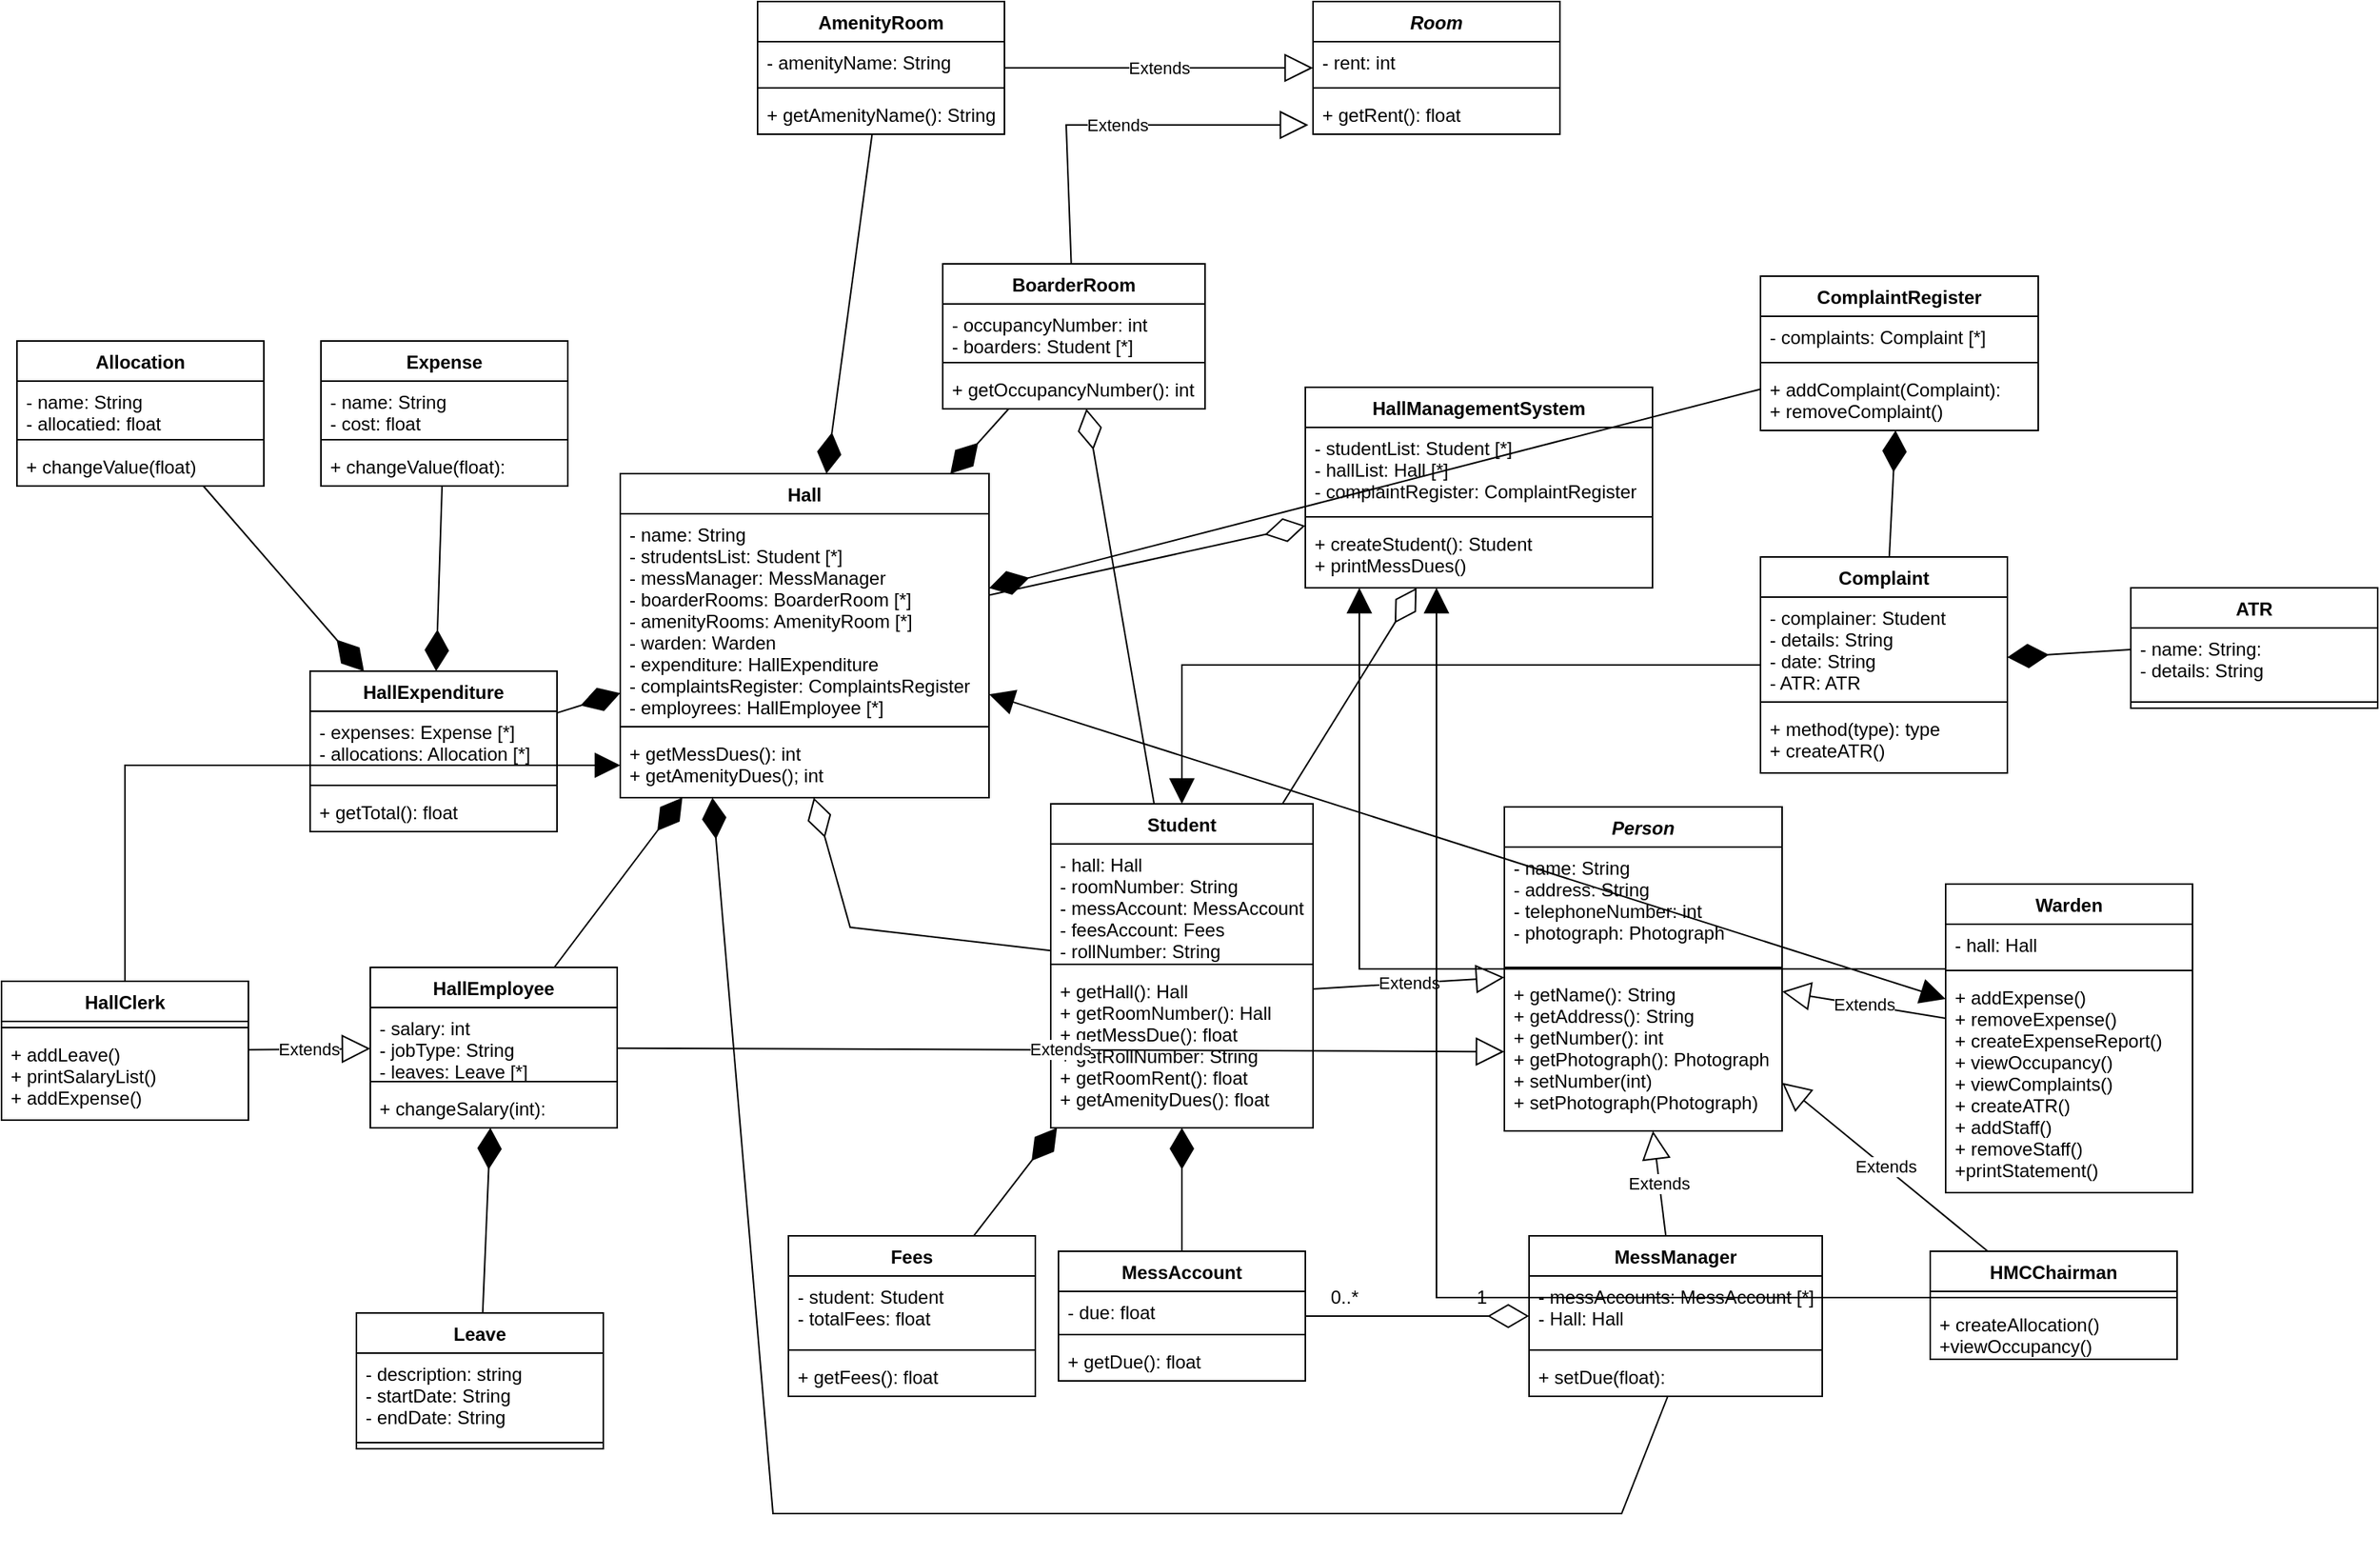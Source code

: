 <mxfile version="20.8.5" type="device"><diagram id="C5RBs43oDa-KdzZeNtuy" name="Page-1"><mxGraphModel dx="2595" dy="2186" grid="1" gridSize="10" guides="1" tooltips="1" connect="1" arrows="1" fold="1" page="1" pageScale="1" pageWidth="827" pageHeight="1169" math="0" shadow="0"><root><mxCell id="WIyWlLk6GJQsqaUBKTNV-0"/><mxCell id="WIyWlLk6GJQsqaUBKTNV-1" parent="WIyWlLk6GJQsqaUBKTNV-0"/><mxCell id="8-GeU_bBelWQcZoW2wFP-0" value="HallManagementSystem" style="swimlane;fontStyle=1;align=center;verticalAlign=top;childLayout=stackLayout;horizontal=1;startSize=26;horizontalStack=0;resizeParent=1;resizeParentMax=0;resizeLast=0;collapsible=1;marginBottom=0;" vertex="1" parent="WIyWlLk6GJQsqaUBKTNV-1"><mxGeometry x="225" y="-310" width="225" height="130" as="geometry"/></mxCell><mxCell id="8-GeU_bBelWQcZoW2wFP-1" value="- studentList: Student [*]&#10;- hallList: Hall [*]&#10;- complaintRegister: ComplaintRegister" style="text;strokeColor=none;fillColor=none;align=left;verticalAlign=top;spacingLeft=4;spacingRight=4;overflow=hidden;rotatable=0;points=[[0,0.5],[1,0.5]];portConstraint=eastwest;" vertex="1" parent="8-GeU_bBelWQcZoW2wFP-0"><mxGeometry y="26" width="225" height="54" as="geometry"/></mxCell><mxCell id="8-GeU_bBelWQcZoW2wFP-2" value="" style="line;strokeWidth=1;fillColor=none;align=left;verticalAlign=middle;spacingTop=-1;spacingLeft=3;spacingRight=3;rotatable=0;labelPosition=right;points=[];portConstraint=eastwest;strokeColor=inherit;" vertex="1" parent="8-GeU_bBelWQcZoW2wFP-0"><mxGeometry y="80" width="225" height="8" as="geometry"/></mxCell><mxCell id="8-GeU_bBelWQcZoW2wFP-3" value="+ createStudent(): Student&#10;+ printMessDues()" style="text;strokeColor=none;fillColor=none;align=left;verticalAlign=top;spacingLeft=4;spacingRight=4;overflow=hidden;rotatable=0;points=[[0,0.5],[1,0.5]];portConstraint=eastwest;" vertex="1" parent="8-GeU_bBelWQcZoW2wFP-0"><mxGeometry y="88" width="225" height="42" as="geometry"/></mxCell><mxCell id="8-GeU_bBelWQcZoW2wFP-4" value="Person" style="swimlane;fontStyle=3;align=center;verticalAlign=top;childLayout=stackLayout;horizontal=1;startSize=26;horizontalStack=0;resizeParent=1;resizeParentMax=0;resizeLast=0;collapsible=1;marginBottom=0;" vertex="1" parent="WIyWlLk6GJQsqaUBKTNV-1"><mxGeometry x="354" y="-38" width="180" height="210" as="geometry"><mxRectangle x="70" y="50" width="80" height="30" as="alternateBounds"/></mxGeometry></mxCell><mxCell id="8-GeU_bBelWQcZoW2wFP-5" value="- name: String&#10;- address: String&#10;- telephoneNumber: int&#10;- photograph: Photograph" style="text;strokeColor=none;fillColor=none;align=left;verticalAlign=top;spacingLeft=4;spacingRight=4;overflow=hidden;rotatable=0;points=[[0,0.5],[1,0.5]];portConstraint=eastwest;" vertex="1" parent="8-GeU_bBelWQcZoW2wFP-4"><mxGeometry y="26" width="180" height="74" as="geometry"/></mxCell><mxCell id="8-GeU_bBelWQcZoW2wFP-6" value="" style="line;strokeWidth=1;fillColor=none;align=left;verticalAlign=middle;spacingTop=-1;spacingLeft=3;spacingRight=3;rotatable=0;labelPosition=right;points=[];portConstraint=eastwest;strokeColor=inherit;" vertex="1" parent="8-GeU_bBelWQcZoW2wFP-4"><mxGeometry y="100" width="180" height="8" as="geometry"/></mxCell><mxCell id="8-GeU_bBelWQcZoW2wFP-7" value="+ getName(): String&#10;+ getAddress(): String&#10;+ getNumber(): int&#10;+ getPhotograph(): Photograph&#10;+ setNumber(int)&#10;+ setPhotograph(Photograph)" style="text;strokeColor=none;fillColor=none;align=left;verticalAlign=top;spacingLeft=4;spacingRight=4;overflow=hidden;rotatable=0;points=[[0,0.5],[1,0.5]];portConstraint=eastwest;" vertex="1" parent="8-GeU_bBelWQcZoW2wFP-4"><mxGeometry y="108" width="180" height="102" as="geometry"/></mxCell><mxCell id="8-GeU_bBelWQcZoW2wFP-12" value="Student" style="swimlane;fontStyle=1;align=center;verticalAlign=top;childLayout=stackLayout;horizontal=1;startSize=26;horizontalStack=0;resizeParent=1;resizeParentMax=0;resizeLast=0;collapsible=1;marginBottom=0;" vertex="1" parent="WIyWlLk6GJQsqaUBKTNV-1"><mxGeometry x="60" y="-40" width="170" height="210" as="geometry"/></mxCell><mxCell id="8-GeU_bBelWQcZoW2wFP-13" value="- hall: Hall&#10;- roomNumber: String&#10;- messAccount: MessAccount&#10;- feesAccount: Fees&#10;- rollNumber: String&#10;- room: BoarderRoom" style="text;strokeColor=none;fillColor=none;align=left;verticalAlign=top;spacingLeft=4;spacingRight=4;overflow=hidden;rotatable=0;points=[[0,0.5],[1,0.5]];portConstraint=eastwest;" vertex="1" parent="8-GeU_bBelWQcZoW2wFP-12"><mxGeometry y="26" width="170" height="74" as="geometry"/></mxCell><mxCell id="8-GeU_bBelWQcZoW2wFP-14" value="" style="line;strokeWidth=1;fillColor=none;align=left;verticalAlign=middle;spacingTop=-1;spacingLeft=3;spacingRight=3;rotatable=0;labelPosition=right;points=[];portConstraint=eastwest;strokeColor=inherit;" vertex="1" parent="8-GeU_bBelWQcZoW2wFP-12"><mxGeometry y="100" width="170" height="8" as="geometry"/></mxCell><mxCell id="8-GeU_bBelWQcZoW2wFP-15" value="+ getHall(): Hall&#10;+ getRoomNumber(): Hall&#10;+ getMessDue(): float&#10;+ getRollNumber: String&#10;+ getRoomRent(): float&#10;+ getAmenityDues(): float" style="text;strokeColor=none;fillColor=none;align=left;verticalAlign=top;spacingLeft=4;spacingRight=4;overflow=hidden;rotatable=0;points=[[0,0.5],[1,0.5]];portConstraint=eastwest;" vertex="1" parent="8-GeU_bBelWQcZoW2wFP-12"><mxGeometry y="108" width="170" height="102" as="geometry"/></mxCell><mxCell id="8-GeU_bBelWQcZoW2wFP-22" value="MessAccount" style="swimlane;fontStyle=1;align=center;verticalAlign=top;childLayout=stackLayout;horizontal=1;startSize=26;horizontalStack=0;resizeParent=1;resizeParentMax=0;resizeLast=0;collapsible=1;marginBottom=0;" vertex="1" parent="WIyWlLk6GJQsqaUBKTNV-1"><mxGeometry x="65" y="250" width="160" height="84" as="geometry"/></mxCell><mxCell id="8-GeU_bBelWQcZoW2wFP-23" value="- due: float" style="text;strokeColor=none;fillColor=none;align=left;verticalAlign=top;spacingLeft=4;spacingRight=4;overflow=hidden;rotatable=0;points=[[0,0.5],[1,0.5]];portConstraint=eastwest;" vertex="1" parent="8-GeU_bBelWQcZoW2wFP-22"><mxGeometry y="26" width="160" height="24" as="geometry"/></mxCell><mxCell id="8-GeU_bBelWQcZoW2wFP-24" value="" style="line;strokeWidth=1;fillColor=none;align=left;verticalAlign=middle;spacingTop=-1;spacingLeft=3;spacingRight=3;rotatable=0;labelPosition=right;points=[];portConstraint=eastwest;strokeColor=inherit;" vertex="1" parent="8-GeU_bBelWQcZoW2wFP-22"><mxGeometry y="50" width="160" height="8" as="geometry"/></mxCell><mxCell id="8-GeU_bBelWQcZoW2wFP-25" value="+ getDue(): float" style="text;strokeColor=none;fillColor=none;align=left;verticalAlign=top;spacingLeft=4;spacingRight=4;overflow=hidden;rotatable=0;points=[[0,0.5],[1,0.5]];portConstraint=eastwest;" vertex="1" parent="8-GeU_bBelWQcZoW2wFP-22"><mxGeometry y="58" width="160" height="26" as="geometry"/></mxCell><mxCell id="8-GeU_bBelWQcZoW2wFP-27" value="MessManager" style="swimlane;fontStyle=1;align=center;verticalAlign=top;childLayout=stackLayout;horizontal=1;startSize=26;horizontalStack=0;resizeParent=1;resizeParentMax=0;resizeLast=0;collapsible=1;marginBottom=0;" vertex="1" parent="WIyWlLk6GJQsqaUBKTNV-1"><mxGeometry x="370" y="240" width="190" height="104" as="geometry"/></mxCell><mxCell id="8-GeU_bBelWQcZoW2wFP-28" value="- messAccounts: MessAccount [*]&#10;- Hall: Hall" style="text;strokeColor=none;fillColor=none;align=left;verticalAlign=top;spacingLeft=4;spacingRight=4;overflow=hidden;rotatable=0;points=[[0,0.5],[1,0.5]];portConstraint=eastwest;" vertex="1" parent="8-GeU_bBelWQcZoW2wFP-27"><mxGeometry y="26" width="190" height="44" as="geometry"/></mxCell><mxCell id="8-GeU_bBelWQcZoW2wFP-29" value="" style="line;strokeWidth=1;fillColor=none;align=left;verticalAlign=middle;spacingTop=-1;spacingLeft=3;spacingRight=3;rotatable=0;labelPosition=right;points=[];portConstraint=eastwest;strokeColor=inherit;" vertex="1" parent="8-GeU_bBelWQcZoW2wFP-27"><mxGeometry y="70" width="190" height="8" as="geometry"/></mxCell><mxCell id="8-GeU_bBelWQcZoW2wFP-30" value="+ setDue(float):" style="text;strokeColor=none;fillColor=none;align=left;verticalAlign=top;spacingLeft=4;spacingRight=4;overflow=hidden;rotatable=0;points=[[0,0.5],[1,0.5]];portConstraint=eastwest;" vertex="1" parent="8-GeU_bBelWQcZoW2wFP-27"><mxGeometry y="78" width="190" height="26" as="geometry"/></mxCell><mxCell id="8-GeU_bBelWQcZoW2wFP-32" value="Extends" style="endArrow=block;endSize=16;endFill=0;html=1;rounded=0;" edge="1" parent="WIyWlLk6GJQsqaUBKTNV-1" target="8-GeU_bBelWQcZoW2wFP-4"><mxGeometry width="160" relative="1" as="geometry"><mxPoint x="230" y="80" as="sourcePoint"/><mxPoint x="350" y="80" as="targetPoint"/></mxGeometry></mxCell><mxCell id="8-GeU_bBelWQcZoW2wFP-34" value="" style="endArrow=diamondThin;endFill=1;endSize=24;html=1;rounded=0;" edge="1" parent="WIyWlLk6GJQsqaUBKTNV-1" source="8-GeU_bBelWQcZoW2wFP-22" target="8-GeU_bBelWQcZoW2wFP-15"><mxGeometry width="160" relative="1" as="geometry"><mxPoint x="137" y="250" as="sourcePoint"/><mxPoint x="140" y="150" as="targetPoint"/></mxGeometry></mxCell><mxCell id="8-GeU_bBelWQcZoW2wFP-37" value="Extends" style="endArrow=block;endSize=16;endFill=0;html=1;rounded=0;" edge="1" parent="WIyWlLk6GJQsqaUBKTNV-1" source="8-GeU_bBelWQcZoW2wFP-27" target="8-GeU_bBelWQcZoW2wFP-7"><mxGeometry width="160" relative="1" as="geometry"><mxPoint x="240" y="90" as="sourcePoint"/><mxPoint x="360" y="90" as="targetPoint"/></mxGeometry></mxCell><mxCell id="8-GeU_bBelWQcZoW2wFP-39" value="0..*" style="text;html=1;align=center;verticalAlign=middle;resizable=0;points=[];autosize=1;strokeColor=none;fillColor=none;" vertex="1" parent="WIyWlLk6GJQsqaUBKTNV-1"><mxGeometry x="230" y="265" width="40" height="30" as="geometry"/></mxCell><mxCell id="8-GeU_bBelWQcZoW2wFP-41" value="1" style="text;html=1;align=center;verticalAlign=middle;resizable=0;points=[];autosize=1;strokeColor=none;fillColor=none;" vertex="1" parent="WIyWlLk6GJQsqaUBKTNV-1"><mxGeometry x="324" y="265" width="30" height="30" as="geometry"/></mxCell><mxCell id="8-GeU_bBelWQcZoW2wFP-42" value="Hall" style="swimlane;fontStyle=1;align=center;verticalAlign=top;childLayout=stackLayout;horizontal=1;startSize=26;horizontalStack=0;resizeParent=1;resizeParentMax=0;resizeLast=0;collapsible=1;marginBottom=0;" vertex="1" parent="WIyWlLk6GJQsqaUBKTNV-1"><mxGeometry x="-219" y="-254" width="239" height="210" as="geometry"/></mxCell><mxCell id="8-GeU_bBelWQcZoW2wFP-43" value="- name: String&#10;- strudentsList: Student [*]&#10;- messManager: MessManager&#10;- boarderRooms: BoarderRoom [*]&#10;- amenityRooms: AmenityRoom [*]&#10;- warden: Warden&#10;- expenditure: HallExpenditure&#10;- complaintsRegister: ComplaintsRegister&#10;- employrees: HallEmployee [*]" style="text;strokeColor=none;fillColor=none;align=left;verticalAlign=top;spacingLeft=4;spacingRight=4;overflow=hidden;rotatable=0;points=[[0,0.5],[1,0.5]];portConstraint=eastwest;" vertex="1" parent="8-GeU_bBelWQcZoW2wFP-42"><mxGeometry y="26" width="239" height="134" as="geometry"/></mxCell><mxCell id="8-GeU_bBelWQcZoW2wFP-44" value="" style="line;strokeWidth=1;fillColor=none;align=left;verticalAlign=middle;spacingTop=-1;spacingLeft=3;spacingRight=3;rotatable=0;labelPosition=right;points=[];portConstraint=eastwest;strokeColor=inherit;" vertex="1" parent="8-GeU_bBelWQcZoW2wFP-42"><mxGeometry y="160" width="239" height="8" as="geometry"/></mxCell><mxCell id="8-GeU_bBelWQcZoW2wFP-45" value="+ getMessDues(): int&#10;+ getAmenityDues(); int" style="text;strokeColor=none;fillColor=none;align=left;verticalAlign=top;spacingLeft=4;spacingRight=4;overflow=hidden;rotatable=0;points=[[0,0.5],[1,0.5]];portConstraint=eastwest;" vertex="1" parent="8-GeU_bBelWQcZoW2wFP-42"><mxGeometry y="168" width="239" height="42" as="geometry"/></mxCell><mxCell id="8-GeU_bBelWQcZoW2wFP-48" value="" style="endArrow=diamondThin;endFill=0;endSize=24;html=1;rounded=0;" edge="1" parent="WIyWlLk6GJQsqaUBKTNV-1" source="8-GeU_bBelWQcZoW2wFP-12" target="8-GeU_bBelWQcZoW2wFP-45"><mxGeometry width="160" relative="1" as="geometry"><mxPoint x="-70" y="130" as="sourcePoint"/><mxPoint x="-60" y="-90" as="targetPoint"/><Array as="points"><mxPoint x="-70" y="40"/></Array></mxGeometry></mxCell><mxCell id="8-GeU_bBelWQcZoW2wFP-49" value="" style="endArrow=diamondThin;endFill=1;endSize=24;html=1;rounded=0;entryX=0.25;entryY=1;entryDx=0;entryDy=0;entryPerimeter=0;" edge="1" parent="WIyWlLk6GJQsqaUBKTNV-1" source="8-GeU_bBelWQcZoW2wFP-30" target="8-GeU_bBelWQcZoW2wFP-45"><mxGeometry width="160" relative="1" as="geometry"><mxPoint x="440" y="410" as="sourcePoint"/><mxPoint x="-150" y="-60" as="targetPoint"/><Array as="points"><mxPoint x="430" y="420"/><mxPoint x="-120" y="420"/></Array></mxGeometry></mxCell><mxCell id="8-GeU_bBelWQcZoW2wFP-50" value="Room" style="swimlane;fontStyle=3;align=center;verticalAlign=top;childLayout=stackLayout;horizontal=1;startSize=26;horizontalStack=0;resizeParent=1;resizeParentMax=0;resizeLast=0;collapsible=1;marginBottom=0;" vertex="1" parent="WIyWlLk6GJQsqaUBKTNV-1"><mxGeometry x="230" y="-560" width="160" height="86" as="geometry"/></mxCell><mxCell id="8-GeU_bBelWQcZoW2wFP-51" value="- rent: int" style="text;strokeColor=none;fillColor=none;align=left;verticalAlign=top;spacingLeft=4;spacingRight=4;overflow=hidden;rotatable=0;points=[[0,0.5],[1,0.5]];portConstraint=eastwest;" vertex="1" parent="8-GeU_bBelWQcZoW2wFP-50"><mxGeometry y="26" width="160" height="26" as="geometry"/></mxCell><mxCell id="8-GeU_bBelWQcZoW2wFP-52" value="" style="line;strokeWidth=1;fillColor=none;align=left;verticalAlign=middle;spacingTop=-1;spacingLeft=3;spacingRight=3;rotatable=0;labelPosition=right;points=[];portConstraint=eastwest;strokeColor=inherit;" vertex="1" parent="8-GeU_bBelWQcZoW2wFP-50"><mxGeometry y="52" width="160" height="8" as="geometry"/></mxCell><mxCell id="8-GeU_bBelWQcZoW2wFP-53" value="+ getRent(): float" style="text;strokeColor=none;fillColor=none;align=left;verticalAlign=top;spacingLeft=4;spacingRight=4;overflow=hidden;rotatable=0;points=[[0,0.5],[1,0.5]];portConstraint=eastwest;" vertex="1" parent="8-GeU_bBelWQcZoW2wFP-50"><mxGeometry y="60" width="160" height="26" as="geometry"/></mxCell><mxCell id="8-GeU_bBelWQcZoW2wFP-54" value="BoarderRoom" style="swimlane;fontStyle=1;align=center;verticalAlign=top;childLayout=stackLayout;horizontal=1;startSize=26;horizontalStack=0;resizeParent=1;resizeParentMax=0;resizeLast=0;collapsible=1;marginBottom=0;" vertex="1" parent="WIyWlLk6GJQsqaUBKTNV-1"><mxGeometry x="-10" y="-390" width="170" height="94" as="geometry"/></mxCell><mxCell id="8-GeU_bBelWQcZoW2wFP-55" value="- occupancyNumber: int&#10;- boarders: Student [*]" style="text;strokeColor=none;fillColor=none;align=left;verticalAlign=top;spacingLeft=4;spacingRight=4;overflow=hidden;rotatable=0;points=[[0,0.5],[1,0.5]];portConstraint=eastwest;" vertex="1" parent="8-GeU_bBelWQcZoW2wFP-54"><mxGeometry y="26" width="170" height="34" as="geometry"/></mxCell><mxCell id="8-GeU_bBelWQcZoW2wFP-56" value="" style="line;strokeWidth=1;fillColor=none;align=left;verticalAlign=middle;spacingTop=-1;spacingLeft=3;spacingRight=3;rotatable=0;labelPosition=right;points=[];portConstraint=eastwest;strokeColor=inherit;" vertex="1" parent="8-GeU_bBelWQcZoW2wFP-54"><mxGeometry y="60" width="170" height="8" as="geometry"/></mxCell><mxCell id="8-GeU_bBelWQcZoW2wFP-57" value="+ getOccupancyNumber(): int" style="text;strokeColor=none;fillColor=none;align=left;verticalAlign=top;spacingLeft=4;spacingRight=4;overflow=hidden;rotatable=0;points=[[0,0.5],[1,0.5]];portConstraint=eastwest;" vertex="1" parent="8-GeU_bBelWQcZoW2wFP-54"><mxGeometry y="68" width="170" height="26" as="geometry"/></mxCell><mxCell id="8-GeU_bBelWQcZoW2wFP-58" value="Extends" style="endArrow=block;endSize=16;endFill=0;html=1;rounded=0;entryX=-0.019;entryY=0.769;entryDx=0;entryDy=0;entryPerimeter=0;" edge="1" parent="WIyWlLk6GJQsqaUBKTNV-1" source="8-GeU_bBelWQcZoW2wFP-54" target="8-GeU_bBelWQcZoW2wFP-53"><mxGeometry width="160" relative="1" as="geometry"><mxPoint x="20" y="-517" as="sourcePoint"/><mxPoint x="230" y="-517.5" as="targetPoint"/><Array as="points"><mxPoint x="70" y="-480"/><mxPoint x="150" y="-480"/></Array></mxGeometry></mxCell><mxCell id="8-GeU_bBelWQcZoW2wFP-59" value="" style="endArrow=diamondThin;endFill=1;endSize=24;html=1;rounded=0;" edge="1" parent="WIyWlLk6GJQsqaUBKTNV-1" source="8-GeU_bBelWQcZoW2wFP-54" target="8-GeU_bBelWQcZoW2wFP-42"><mxGeometry width="160" relative="1" as="geometry"><mxPoint x="40" y="-160" as="sourcePoint"/><mxPoint x="200" y="-160" as="targetPoint"/></mxGeometry></mxCell><mxCell id="8-GeU_bBelWQcZoW2wFP-60" value="AmenityRoom" style="swimlane;fontStyle=1;align=center;verticalAlign=top;childLayout=stackLayout;horizontal=1;startSize=26;horizontalStack=0;resizeParent=1;resizeParentMax=0;resizeLast=0;collapsible=1;marginBottom=0;" vertex="1" parent="WIyWlLk6GJQsqaUBKTNV-1"><mxGeometry x="-130" y="-560" width="160" height="86" as="geometry"/></mxCell><mxCell id="8-GeU_bBelWQcZoW2wFP-61" value="- amenityName: String" style="text;strokeColor=none;fillColor=none;align=left;verticalAlign=top;spacingLeft=4;spacingRight=4;overflow=hidden;rotatable=0;points=[[0,0.5],[1,0.5]];portConstraint=eastwest;" vertex="1" parent="8-GeU_bBelWQcZoW2wFP-60"><mxGeometry y="26" width="160" height="26" as="geometry"/></mxCell><mxCell id="8-GeU_bBelWQcZoW2wFP-62" value="" style="line;strokeWidth=1;fillColor=none;align=left;verticalAlign=middle;spacingTop=-1;spacingLeft=3;spacingRight=3;rotatable=0;labelPosition=right;points=[];portConstraint=eastwest;strokeColor=inherit;" vertex="1" parent="8-GeU_bBelWQcZoW2wFP-60"><mxGeometry y="52" width="160" height="8" as="geometry"/></mxCell><mxCell id="8-GeU_bBelWQcZoW2wFP-63" value="+ getAmenityName(): String" style="text;strokeColor=none;fillColor=none;align=left;verticalAlign=top;spacingLeft=4;spacingRight=4;overflow=hidden;rotatable=0;points=[[0,0.5],[1,0.5]];portConstraint=eastwest;" vertex="1" parent="8-GeU_bBelWQcZoW2wFP-60"><mxGeometry y="60" width="160" height="26" as="geometry"/></mxCell><mxCell id="8-GeU_bBelWQcZoW2wFP-64" value="Extends" style="endArrow=block;endSize=16;endFill=0;html=1;rounded=0;" edge="1" parent="WIyWlLk6GJQsqaUBKTNV-1" source="8-GeU_bBelWQcZoW2wFP-60" target="8-GeU_bBelWQcZoW2wFP-50"><mxGeometry width="160" relative="1" as="geometry"><mxPoint x="40" y="-400" as="sourcePoint"/><mxPoint x="200" y="-400" as="targetPoint"/></mxGeometry></mxCell><mxCell id="8-GeU_bBelWQcZoW2wFP-65" value="" style="endArrow=diamondThin;endFill=1;endSize=24;html=1;rounded=0;" edge="1" parent="WIyWlLk6GJQsqaUBKTNV-1" source="8-GeU_bBelWQcZoW2wFP-60" target="8-GeU_bBelWQcZoW2wFP-42"><mxGeometry width="160" relative="1" as="geometry"><mxPoint x="40" y="-400" as="sourcePoint"/><mxPoint x="200" y="-400" as="targetPoint"/></mxGeometry></mxCell><mxCell id="8-GeU_bBelWQcZoW2wFP-66" value="" style="endArrow=diamondThin;endFill=0;endSize=24;html=1;rounded=0;" edge="1" parent="WIyWlLk6GJQsqaUBKTNV-1" source="8-GeU_bBelWQcZoW2wFP-42" target="8-GeU_bBelWQcZoW2wFP-0"><mxGeometry width="160" relative="1" as="geometry"><mxPoint x="10" y="-80" as="sourcePoint"/><mxPoint x="170" y="-80" as="targetPoint"/></mxGeometry></mxCell><mxCell id="8-GeU_bBelWQcZoW2wFP-67" value="" style="endArrow=diamondThin;endFill=0;endSize=24;html=1;rounded=0;" edge="1" parent="WIyWlLk6GJQsqaUBKTNV-1" source="8-GeU_bBelWQcZoW2wFP-12" target="8-GeU_bBelWQcZoW2wFP-0"><mxGeometry width="160" relative="1" as="geometry"><mxPoint x="10" y="-80" as="sourcePoint"/><mxPoint x="170" y="-80" as="targetPoint"/></mxGeometry></mxCell><mxCell id="8-GeU_bBelWQcZoW2wFP-68" value="" style="endArrow=diamondThin;endFill=0;endSize=24;html=1;rounded=0;" edge="1" parent="WIyWlLk6GJQsqaUBKTNV-1" source="8-GeU_bBelWQcZoW2wFP-22" target="8-GeU_bBelWQcZoW2wFP-27"><mxGeometry width="160" relative="1" as="geometry"><mxPoint x="230" y="110" as="sourcePoint"/><mxPoint x="70" y="110" as="targetPoint"/></mxGeometry></mxCell><mxCell id="8-GeU_bBelWQcZoW2wFP-73" value="" style="endArrow=diamondThin;endFill=0;endSize=24;html=1;rounded=0;" edge="1" parent="WIyWlLk6GJQsqaUBKTNV-1" source="8-GeU_bBelWQcZoW2wFP-12" target="8-GeU_bBelWQcZoW2wFP-54"><mxGeometry width="160" relative="1" as="geometry"><mxPoint y="-60" as="sourcePoint"/><mxPoint x="160" y="-60" as="targetPoint"/></mxGeometry></mxCell><mxCell id="8-GeU_bBelWQcZoW2wFP-75" value="Fees" style="swimlane;fontStyle=1;align=center;verticalAlign=top;childLayout=stackLayout;horizontal=1;startSize=26;horizontalStack=0;resizeParent=1;resizeParentMax=0;resizeLast=0;collapsible=1;marginBottom=0;" vertex="1" parent="WIyWlLk6GJQsqaUBKTNV-1"><mxGeometry x="-110" y="240" width="160" height="104" as="geometry"/></mxCell><mxCell id="8-GeU_bBelWQcZoW2wFP-76" value="- student: Student&#10;- totalFees: float" style="text;strokeColor=none;fillColor=none;align=left;verticalAlign=top;spacingLeft=4;spacingRight=4;overflow=hidden;rotatable=0;points=[[0,0.5],[1,0.5]];portConstraint=eastwest;" vertex="1" parent="8-GeU_bBelWQcZoW2wFP-75"><mxGeometry y="26" width="160" height="44" as="geometry"/></mxCell><mxCell id="8-GeU_bBelWQcZoW2wFP-77" value="" style="line;strokeWidth=1;fillColor=none;align=left;verticalAlign=middle;spacingTop=-1;spacingLeft=3;spacingRight=3;rotatable=0;labelPosition=right;points=[];portConstraint=eastwest;strokeColor=inherit;" vertex="1" parent="8-GeU_bBelWQcZoW2wFP-75"><mxGeometry y="70" width="160" height="8" as="geometry"/></mxCell><mxCell id="8-GeU_bBelWQcZoW2wFP-78" value="+ getFees(): float" style="text;strokeColor=none;fillColor=none;align=left;verticalAlign=top;spacingLeft=4;spacingRight=4;overflow=hidden;rotatable=0;points=[[0,0.5],[1,0.5]];portConstraint=eastwest;" vertex="1" parent="8-GeU_bBelWQcZoW2wFP-75"><mxGeometry y="78" width="160" height="26" as="geometry"/></mxCell><mxCell id="8-GeU_bBelWQcZoW2wFP-79" value="" style="endArrow=diamondThin;endFill=1;endSize=24;html=1;rounded=0;" edge="1" parent="WIyWlLk6GJQsqaUBKTNV-1" source="8-GeU_bBelWQcZoW2wFP-75" target="8-GeU_bBelWQcZoW2wFP-12"><mxGeometry width="160" relative="1" as="geometry"><mxPoint y="180" as="sourcePoint"/><mxPoint x="160" y="180" as="targetPoint"/></mxGeometry></mxCell><mxCell id="8-GeU_bBelWQcZoW2wFP-81" value="Complaint" style="swimlane;fontStyle=1;align=center;verticalAlign=top;childLayout=stackLayout;horizontal=1;startSize=26;horizontalStack=0;resizeParent=1;resizeParentMax=0;resizeLast=0;collapsible=1;marginBottom=0;" vertex="1" parent="WIyWlLk6GJQsqaUBKTNV-1"><mxGeometry x="520" y="-200" width="160" height="140" as="geometry"/></mxCell><mxCell id="8-GeU_bBelWQcZoW2wFP-82" value="- complainer: Student&#10;- details: String&#10;- date: String&#10;- ATR: ATR" style="text;strokeColor=none;fillColor=none;align=left;verticalAlign=top;spacingLeft=4;spacingRight=4;overflow=hidden;rotatable=0;points=[[0,0.5],[1,0.5]];portConstraint=eastwest;" vertex="1" parent="8-GeU_bBelWQcZoW2wFP-81"><mxGeometry y="26" width="160" height="64" as="geometry"/></mxCell><mxCell id="8-GeU_bBelWQcZoW2wFP-83" value="" style="line;strokeWidth=1;fillColor=none;align=left;verticalAlign=middle;spacingTop=-1;spacingLeft=3;spacingRight=3;rotatable=0;labelPosition=right;points=[];portConstraint=eastwest;strokeColor=inherit;" vertex="1" parent="8-GeU_bBelWQcZoW2wFP-81"><mxGeometry y="90" width="160" height="8" as="geometry"/></mxCell><mxCell id="8-GeU_bBelWQcZoW2wFP-84" value="+ method(type): type&#10;+ createATR()" style="text;strokeColor=none;fillColor=none;align=left;verticalAlign=top;spacingLeft=4;spacingRight=4;overflow=hidden;rotatable=0;points=[[0,0.5],[1,0.5]];portConstraint=eastwest;" vertex="1" parent="8-GeU_bBelWQcZoW2wFP-81"><mxGeometry y="98" width="160" height="42" as="geometry"/></mxCell><mxCell id="8-GeU_bBelWQcZoW2wFP-85" value="ComplaintRegister" style="swimlane;fontStyle=1;align=center;verticalAlign=top;childLayout=stackLayout;horizontal=1;startSize=26;horizontalStack=0;resizeParent=1;resizeParentMax=0;resizeLast=0;collapsible=1;marginBottom=0;" vertex="1" parent="WIyWlLk6GJQsqaUBKTNV-1"><mxGeometry x="520" y="-382" width="180" height="100" as="geometry"/></mxCell><mxCell id="8-GeU_bBelWQcZoW2wFP-86" value="- complaints: Complaint [*]" style="text;strokeColor=none;fillColor=none;align=left;verticalAlign=top;spacingLeft=4;spacingRight=4;overflow=hidden;rotatable=0;points=[[0,0.5],[1,0.5]];portConstraint=eastwest;" vertex="1" parent="8-GeU_bBelWQcZoW2wFP-85"><mxGeometry y="26" width="180" height="26" as="geometry"/></mxCell><mxCell id="8-GeU_bBelWQcZoW2wFP-87" value="" style="line;strokeWidth=1;fillColor=none;align=left;verticalAlign=middle;spacingTop=-1;spacingLeft=3;spacingRight=3;rotatable=0;labelPosition=right;points=[];portConstraint=eastwest;strokeColor=inherit;" vertex="1" parent="8-GeU_bBelWQcZoW2wFP-85"><mxGeometry y="52" width="180" height="8" as="geometry"/></mxCell><mxCell id="8-GeU_bBelWQcZoW2wFP-88" value="+ addComplaint(Complaint):&#10;+ removeComplaint()" style="text;strokeColor=none;fillColor=none;align=left;verticalAlign=top;spacingLeft=4;spacingRight=4;overflow=hidden;rotatable=0;points=[[0,0.5],[1,0.5]];portConstraint=eastwest;" vertex="1" parent="8-GeU_bBelWQcZoW2wFP-85"><mxGeometry y="60" width="180" height="40" as="geometry"/></mxCell><mxCell id="8-GeU_bBelWQcZoW2wFP-89" value="" style="endArrow=block;endFill=1;html=1;edgeStyle=orthogonalEdgeStyle;align=left;verticalAlign=top;rounded=0;startSize=24;endSize=14;" edge="1" parent="WIyWlLk6GJQsqaUBKTNV-1" source="8-GeU_bBelWQcZoW2wFP-81" target="8-GeU_bBelWQcZoW2wFP-12"><mxGeometry x="-1" relative="1" as="geometry"><mxPoint x="220" y="-140" as="sourcePoint"/><mxPoint x="380" y="-140" as="targetPoint"/></mxGeometry></mxCell><mxCell id="8-GeU_bBelWQcZoW2wFP-91" value="" style="endArrow=diamondThin;endFill=1;endSize=24;html=1;rounded=0;" edge="1" parent="WIyWlLk6GJQsqaUBKTNV-1" source="8-GeU_bBelWQcZoW2wFP-81" target="8-GeU_bBelWQcZoW2wFP-85"><mxGeometry width="160" relative="1" as="geometry"><mxPoint x="250" y="-90" as="sourcePoint"/><mxPoint x="410" y="-90" as="targetPoint"/></mxGeometry></mxCell><mxCell id="8-GeU_bBelWQcZoW2wFP-92" value="Warden" style="swimlane;fontStyle=1;align=center;verticalAlign=top;childLayout=stackLayout;horizontal=1;startSize=26;horizontalStack=0;resizeParent=1;resizeParentMax=0;resizeLast=0;collapsible=1;marginBottom=0;" vertex="1" parent="WIyWlLk6GJQsqaUBKTNV-1"><mxGeometry x="640" y="12" width="160" height="200" as="geometry"/></mxCell><mxCell id="8-GeU_bBelWQcZoW2wFP-93" value="- hall: Hall" style="text;strokeColor=none;fillColor=none;align=left;verticalAlign=top;spacingLeft=4;spacingRight=4;overflow=hidden;rotatable=0;points=[[0,0.5],[1,0.5]];portConstraint=eastwest;" vertex="1" parent="8-GeU_bBelWQcZoW2wFP-92"><mxGeometry y="26" width="160" height="26" as="geometry"/></mxCell><mxCell id="8-GeU_bBelWQcZoW2wFP-94" value="" style="line;strokeWidth=1;fillColor=none;align=left;verticalAlign=middle;spacingTop=-1;spacingLeft=3;spacingRight=3;rotatable=0;labelPosition=right;points=[];portConstraint=eastwest;strokeColor=inherit;" vertex="1" parent="8-GeU_bBelWQcZoW2wFP-92"><mxGeometry y="52" width="160" height="8" as="geometry"/></mxCell><mxCell id="8-GeU_bBelWQcZoW2wFP-95" value="+ addExpense()&#10;+ removeExpense()&#10;+ createExpenseReport()&#10;+ viewOccupancy()&#10;+ viewComplaints()&#10;+ createATR()&#10;+ addStaff()&#10;+ removeStaff()&#10;+printStatement()" style="text;strokeColor=none;fillColor=none;align=left;verticalAlign=top;spacingLeft=4;spacingRight=4;overflow=hidden;rotatable=0;points=[[0,0.5],[1,0.5]];portConstraint=eastwest;" vertex="1" parent="8-GeU_bBelWQcZoW2wFP-92"><mxGeometry y="60" width="160" height="140" as="geometry"/></mxCell><mxCell id="8-GeU_bBelWQcZoW2wFP-98" value="" style="endArrow=block;startArrow=block;endFill=1;startFill=1;html=1;rounded=0;startSize=14;endSize=14;" edge="1" parent="WIyWlLk6GJQsqaUBKTNV-1" source="8-GeU_bBelWQcZoW2wFP-42" target="8-GeU_bBelWQcZoW2wFP-92"><mxGeometry width="160" relative="1" as="geometry"><mxPoint x="-340" y="130" as="sourcePoint"/><mxPoint x="-80" y="460" as="targetPoint"/></mxGeometry></mxCell><mxCell id="8-GeU_bBelWQcZoW2wFP-99" value="Extends" style="endArrow=block;endSize=16;endFill=0;html=1;rounded=0;" edge="1" parent="WIyWlLk6GJQsqaUBKTNV-1" source="8-GeU_bBelWQcZoW2wFP-92" target="8-GeU_bBelWQcZoW2wFP-4"><mxGeometry width="160" relative="1" as="geometry"><mxPoint x="230" y="-20" as="sourcePoint"/><mxPoint x="390" y="-20" as="targetPoint"/></mxGeometry></mxCell><mxCell id="8-GeU_bBelWQcZoW2wFP-100" value="HallExpenditure" style="swimlane;fontStyle=1;align=center;verticalAlign=top;childLayout=stackLayout;horizontal=1;startSize=26;horizontalStack=0;resizeParent=1;resizeParentMax=0;resizeLast=0;collapsible=1;marginBottom=0;" vertex="1" parent="WIyWlLk6GJQsqaUBKTNV-1"><mxGeometry x="-420" y="-126" width="160" height="104" as="geometry"/></mxCell><mxCell id="8-GeU_bBelWQcZoW2wFP-101" value="- expenses: Expense [*]&#10;- allocations: Allocation [*]" style="text;strokeColor=none;fillColor=none;align=left;verticalAlign=top;spacingLeft=4;spacingRight=4;overflow=hidden;rotatable=0;points=[[0,0.5],[1,0.5]];portConstraint=eastwest;" vertex="1" parent="8-GeU_bBelWQcZoW2wFP-100"><mxGeometry y="26" width="160" height="44" as="geometry"/></mxCell><mxCell id="8-GeU_bBelWQcZoW2wFP-102" value="" style="line;strokeWidth=1;fillColor=none;align=left;verticalAlign=middle;spacingTop=-1;spacingLeft=3;spacingRight=3;rotatable=0;labelPosition=right;points=[];portConstraint=eastwest;strokeColor=inherit;" vertex="1" parent="8-GeU_bBelWQcZoW2wFP-100"><mxGeometry y="70" width="160" height="8" as="geometry"/></mxCell><mxCell id="8-GeU_bBelWQcZoW2wFP-103" value="+ getTotal(): float" style="text;strokeColor=none;fillColor=none;align=left;verticalAlign=top;spacingLeft=4;spacingRight=4;overflow=hidden;rotatable=0;points=[[0,0.5],[1,0.5]];portConstraint=eastwest;" vertex="1" parent="8-GeU_bBelWQcZoW2wFP-100"><mxGeometry y="78" width="160" height="26" as="geometry"/></mxCell><mxCell id="8-GeU_bBelWQcZoW2wFP-108" value="Expense" style="swimlane;fontStyle=1;align=center;verticalAlign=top;childLayout=stackLayout;horizontal=1;startSize=26;horizontalStack=0;resizeParent=1;resizeParentMax=0;resizeLast=0;collapsible=1;marginBottom=0;" vertex="1" parent="WIyWlLk6GJQsqaUBKTNV-1"><mxGeometry x="-413" y="-340" width="160" height="94" as="geometry"/></mxCell><mxCell id="8-GeU_bBelWQcZoW2wFP-109" value="- name: String&#10;- cost: float" style="text;strokeColor=none;fillColor=none;align=left;verticalAlign=top;spacingLeft=4;spacingRight=4;overflow=hidden;rotatable=0;points=[[0,0.5],[1,0.5]];portConstraint=eastwest;" vertex="1" parent="8-GeU_bBelWQcZoW2wFP-108"><mxGeometry y="26" width="160" height="34" as="geometry"/></mxCell><mxCell id="8-GeU_bBelWQcZoW2wFP-110" value="" style="line;strokeWidth=1;fillColor=none;align=left;verticalAlign=middle;spacingTop=-1;spacingLeft=3;spacingRight=3;rotatable=0;labelPosition=right;points=[];portConstraint=eastwest;strokeColor=inherit;" vertex="1" parent="8-GeU_bBelWQcZoW2wFP-108"><mxGeometry y="60" width="160" height="8" as="geometry"/></mxCell><mxCell id="8-GeU_bBelWQcZoW2wFP-111" value="+ changeValue(float):" style="text;strokeColor=none;fillColor=none;align=left;verticalAlign=top;spacingLeft=4;spacingRight=4;overflow=hidden;rotatable=0;points=[[0,0.5],[1,0.5]];portConstraint=eastwest;" vertex="1" parent="8-GeU_bBelWQcZoW2wFP-108"><mxGeometry y="68" width="160" height="26" as="geometry"/></mxCell><mxCell id="8-GeU_bBelWQcZoW2wFP-112" value="" style="endArrow=diamondThin;endFill=1;endSize=24;html=1;rounded=0;" edge="1" parent="WIyWlLk6GJQsqaUBKTNV-1" source="8-GeU_bBelWQcZoW2wFP-108" target="8-GeU_bBelWQcZoW2wFP-100"><mxGeometry width="160" relative="1" as="geometry"><mxPoint x="40" y="-90" as="sourcePoint"/><mxPoint x="200" y="-90" as="targetPoint"/></mxGeometry></mxCell><mxCell id="8-GeU_bBelWQcZoW2wFP-113" value="" style="endArrow=diamondThin;endFill=1;endSize=24;html=1;rounded=0;" edge="1" parent="WIyWlLk6GJQsqaUBKTNV-1" source="8-GeU_bBelWQcZoW2wFP-100" target="8-GeU_bBelWQcZoW2wFP-42"><mxGeometry width="160" relative="1" as="geometry"><mxPoint x="40" y="-90" as="sourcePoint"/><mxPoint x="200" y="-90" as="targetPoint"/></mxGeometry></mxCell><mxCell id="8-GeU_bBelWQcZoW2wFP-117" value="HMCChairman" style="swimlane;fontStyle=1;align=center;verticalAlign=top;childLayout=stackLayout;horizontal=1;startSize=26;horizontalStack=0;resizeParent=1;resizeParentMax=0;resizeLast=0;collapsible=1;marginBottom=0;" vertex="1" parent="WIyWlLk6GJQsqaUBKTNV-1"><mxGeometry x="630" y="250" width="160" height="70" as="geometry"/></mxCell><mxCell id="8-GeU_bBelWQcZoW2wFP-119" value="" style="line;strokeWidth=1;fillColor=none;align=left;verticalAlign=middle;spacingTop=-1;spacingLeft=3;spacingRight=3;rotatable=0;labelPosition=right;points=[];portConstraint=eastwest;strokeColor=inherit;" vertex="1" parent="8-GeU_bBelWQcZoW2wFP-117"><mxGeometry y="26" width="160" height="8" as="geometry"/></mxCell><mxCell id="8-GeU_bBelWQcZoW2wFP-120" value="+ createAllocation() &#10;+viewOccupancy()" style="text;strokeColor=none;fillColor=none;align=left;verticalAlign=top;spacingLeft=4;spacingRight=4;overflow=hidden;rotatable=0;points=[[0,0.5],[1,0.5]];portConstraint=eastwest;" vertex="1" parent="8-GeU_bBelWQcZoW2wFP-117"><mxGeometry y="34" width="160" height="36" as="geometry"/></mxCell><mxCell id="8-GeU_bBelWQcZoW2wFP-121" value="Extends" style="endArrow=block;endSize=16;endFill=0;html=1;rounded=0;" edge="1" parent="WIyWlLk6GJQsqaUBKTNV-1" source="8-GeU_bBelWQcZoW2wFP-117" target="8-GeU_bBelWQcZoW2wFP-4"><mxGeometry width="160" relative="1" as="geometry"><mxPoint x="70" y="50" as="sourcePoint"/><mxPoint x="230" y="50" as="targetPoint"/></mxGeometry></mxCell><mxCell id="8-GeU_bBelWQcZoW2wFP-122" value="Allocation" style="swimlane;fontStyle=1;align=center;verticalAlign=top;childLayout=stackLayout;horizontal=1;startSize=26;horizontalStack=0;resizeParent=1;resizeParentMax=0;resizeLast=0;collapsible=1;marginBottom=0;" vertex="1" parent="WIyWlLk6GJQsqaUBKTNV-1"><mxGeometry x="-610" y="-340" width="160" height="94" as="geometry"/></mxCell><mxCell id="8-GeU_bBelWQcZoW2wFP-123" value="- name: String&#10;- allocatied: float" style="text;strokeColor=none;fillColor=none;align=left;verticalAlign=top;spacingLeft=4;spacingRight=4;overflow=hidden;rotatable=0;points=[[0,0.5],[1,0.5]];portConstraint=eastwest;" vertex="1" parent="8-GeU_bBelWQcZoW2wFP-122"><mxGeometry y="26" width="160" height="34" as="geometry"/></mxCell><mxCell id="8-GeU_bBelWQcZoW2wFP-124" value="" style="line;strokeWidth=1;fillColor=none;align=left;verticalAlign=middle;spacingTop=-1;spacingLeft=3;spacingRight=3;rotatable=0;labelPosition=right;points=[];portConstraint=eastwest;strokeColor=inherit;" vertex="1" parent="8-GeU_bBelWQcZoW2wFP-122"><mxGeometry y="60" width="160" height="8" as="geometry"/></mxCell><mxCell id="8-GeU_bBelWQcZoW2wFP-125" value="+ changeValue(float)" style="text;strokeColor=none;fillColor=none;align=left;verticalAlign=top;spacingLeft=4;spacingRight=4;overflow=hidden;rotatable=0;points=[[0,0.5],[1,0.5]];portConstraint=eastwest;" vertex="1" parent="8-GeU_bBelWQcZoW2wFP-122"><mxGeometry y="68" width="160" height="26" as="geometry"/></mxCell><mxCell id="8-GeU_bBelWQcZoW2wFP-126" value="" style="endArrow=diamondThin;endFill=1;endSize=24;html=1;rounded=0;" edge="1" parent="WIyWlLk6GJQsqaUBKTNV-1" source="8-GeU_bBelWQcZoW2wFP-122" target="8-GeU_bBelWQcZoW2wFP-100"><mxGeometry width="160" relative="1" as="geometry"><mxPoint x="-420" y="-120" as="sourcePoint"/><mxPoint x="-260" y="-120" as="targetPoint"/></mxGeometry></mxCell><mxCell id="8-GeU_bBelWQcZoW2wFP-127" value="" style="endArrow=block;endFill=1;html=1;edgeStyle=orthogonalEdgeStyle;align=left;verticalAlign=top;rounded=0;startSize=24;endSize=14;" edge="1" parent="WIyWlLk6GJQsqaUBKTNV-1" source="8-GeU_bBelWQcZoW2wFP-92" target="8-GeU_bBelWQcZoW2wFP-0"><mxGeometry x="-1" relative="1" as="geometry"><mxPoint x="652.5" y="370" as="sourcePoint"/><mxPoint x="277.5" y="473" as="targetPoint"/><Array as="points"><mxPoint x="260" y="67"/></Array></mxGeometry></mxCell><mxCell id="8-GeU_bBelWQcZoW2wFP-129" value="" style="endArrow=block;endFill=1;html=1;edgeStyle=orthogonalEdgeStyle;align=left;verticalAlign=top;rounded=0;startSize=24;endSize=14;" edge="1" parent="WIyWlLk6GJQsqaUBKTNV-1" source="8-GeU_bBelWQcZoW2wFP-117" target="8-GeU_bBelWQcZoW2wFP-0"><mxGeometry x="-1" relative="1" as="geometry"><mxPoint x="650" y="77" as="sourcePoint"/><mxPoint x="270" y="-170" as="targetPoint"/><Array as="points"><mxPoint x="310" y="280"/></Array></mxGeometry></mxCell><mxCell id="8-GeU_bBelWQcZoW2wFP-130" value="" style="endArrow=diamondThin;endFill=1;endSize=24;html=1;rounded=0;" edge="1" parent="WIyWlLk6GJQsqaUBKTNV-1" source="8-GeU_bBelWQcZoW2wFP-85" target="8-GeU_bBelWQcZoW2wFP-42"><mxGeometry width="160" relative="1" as="geometry"><mxPoint x="100" y="-90" as="sourcePoint"/><mxPoint x="260" y="-90" as="targetPoint"/></mxGeometry></mxCell><mxCell id="8-GeU_bBelWQcZoW2wFP-131" value="" style="endArrow=diamondThin;endFill=1;endSize=24;html=1;rounded=0;" edge="1" parent="WIyWlLk6GJQsqaUBKTNV-1" target="8-GeU_bBelWQcZoW2wFP-81"><mxGeometry width="160" relative="1" as="geometry"><mxPoint x="760" y="-140" as="sourcePoint"/><mxPoint x="300" y="-50" as="targetPoint"/></mxGeometry></mxCell><mxCell id="8-GeU_bBelWQcZoW2wFP-136" value="ATR" style="swimlane;fontStyle=1;align=center;verticalAlign=top;childLayout=stackLayout;horizontal=1;startSize=26;horizontalStack=0;resizeParent=1;resizeParentMax=0;resizeLast=0;collapsible=1;marginBottom=0;" vertex="1" parent="WIyWlLk6GJQsqaUBKTNV-1"><mxGeometry x="760" y="-180" width="160" height="78" as="geometry"/></mxCell><mxCell id="8-GeU_bBelWQcZoW2wFP-137" value="- name: String:&#10;- details: String " style="text;strokeColor=none;fillColor=none;align=left;verticalAlign=top;spacingLeft=4;spacingRight=4;overflow=hidden;rotatable=0;points=[[0,0.5],[1,0.5]];portConstraint=eastwest;" vertex="1" parent="8-GeU_bBelWQcZoW2wFP-136"><mxGeometry y="26" width="160" height="44" as="geometry"/></mxCell><mxCell id="8-GeU_bBelWQcZoW2wFP-138" value="" style="line;strokeWidth=1;fillColor=none;align=left;verticalAlign=middle;spacingTop=-1;spacingLeft=3;spacingRight=3;rotatable=0;labelPosition=right;points=[];portConstraint=eastwest;strokeColor=inherit;" vertex="1" parent="8-GeU_bBelWQcZoW2wFP-136"><mxGeometry y="70" width="160" height="8" as="geometry"/></mxCell><mxCell id="8-GeU_bBelWQcZoW2wFP-144" value="HallEmployee" style="swimlane;fontStyle=1;align=center;verticalAlign=top;childLayout=stackLayout;horizontal=1;startSize=26;horizontalStack=0;resizeParent=1;resizeParentMax=0;resizeLast=0;collapsible=1;marginBottom=0;" vertex="1" parent="WIyWlLk6GJQsqaUBKTNV-1"><mxGeometry x="-381" y="66" width="160" height="104" as="geometry"/></mxCell><mxCell id="8-GeU_bBelWQcZoW2wFP-145" value="- salary: int&#10;- jobType: String&#10;- leaves: Leave [*]" style="text;strokeColor=none;fillColor=none;align=left;verticalAlign=top;spacingLeft=4;spacingRight=4;overflow=hidden;rotatable=0;points=[[0,0.5],[1,0.5]];portConstraint=eastwest;" vertex="1" parent="8-GeU_bBelWQcZoW2wFP-144"><mxGeometry y="26" width="160" height="44" as="geometry"/></mxCell><mxCell id="8-GeU_bBelWQcZoW2wFP-146" value="" style="line;strokeWidth=1;fillColor=none;align=left;verticalAlign=middle;spacingTop=-1;spacingLeft=3;spacingRight=3;rotatable=0;labelPosition=right;points=[];portConstraint=eastwest;strokeColor=inherit;" vertex="1" parent="8-GeU_bBelWQcZoW2wFP-144"><mxGeometry y="70" width="160" height="8" as="geometry"/></mxCell><mxCell id="8-GeU_bBelWQcZoW2wFP-147" value="+ changeSalary(int):" style="text;strokeColor=none;fillColor=none;align=left;verticalAlign=top;spacingLeft=4;spacingRight=4;overflow=hidden;rotatable=0;points=[[0,0.5],[1,0.5]];portConstraint=eastwest;" vertex="1" parent="8-GeU_bBelWQcZoW2wFP-144"><mxGeometry y="78" width="160" height="26" as="geometry"/></mxCell><mxCell id="8-GeU_bBelWQcZoW2wFP-148" value="" style="endArrow=diamondThin;endFill=1;endSize=24;html=1;rounded=0;" edge="1" parent="WIyWlLk6GJQsqaUBKTNV-1" source="8-GeU_bBelWQcZoW2wFP-144" target="8-GeU_bBelWQcZoW2wFP-42"><mxGeometry width="160" relative="1" as="geometry"><mxPoint x="20" y="80" as="sourcePoint"/><mxPoint x="180" y="80" as="targetPoint"/></mxGeometry></mxCell><mxCell id="8-GeU_bBelWQcZoW2wFP-149" value="Extends" style="endArrow=block;endSize=16;endFill=0;html=1;rounded=0;" edge="1" parent="WIyWlLk6GJQsqaUBKTNV-1" source="8-GeU_bBelWQcZoW2wFP-144" target="8-GeU_bBelWQcZoW2wFP-7"><mxGeometry width="160" relative="1" as="geometry"><mxPoint x="20" y="80" as="sourcePoint"/><mxPoint x="180" y="80" as="targetPoint"/></mxGeometry></mxCell><mxCell id="8-GeU_bBelWQcZoW2wFP-154" value="HallClerk" style="swimlane;fontStyle=1;align=center;verticalAlign=top;childLayout=stackLayout;horizontal=1;startSize=26;horizontalStack=0;resizeParent=1;resizeParentMax=0;resizeLast=0;collapsible=1;marginBottom=0;" vertex="1" parent="WIyWlLk6GJQsqaUBKTNV-1"><mxGeometry x="-620" y="75" width="160" height="90" as="geometry"/></mxCell><mxCell id="8-GeU_bBelWQcZoW2wFP-156" value="" style="line;strokeWidth=1;fillColor=none;align=left;verticalAlign=middle;spacingTop=-1;spacingLeft=3;spacingRight=3;rotatable=0;labelPosition=right;points=[];portConstraint=eastwest;strokeColor=inherit;" vertex="1" parent="8-GeU_bBelWQcZoW2wFP-154"><mxGeometry y="26" width="160" height="8" as="geometry"/></mxCell><mxCell id="8-GeU_bBelWQcZoW2wFP-157" value="+ addLeave()&#10;+ printSalaryList()&#10;+ addExpense()" style="text;strokeColor=none;fillColor=none;align=left;verticalAlign=top;spacingLeft=4;spacingRight=4;overflow=hidden;rotatable=0;points=[[0,0.5],[1,0.5]];portConstraint=eastwest;" vertex="1" parent="8-GeU_bBelWQcZoW2wFP-154"><mxGeometry y="34" width="160" height="56" as="geometry"/></mxCell><mxCell id="8-GeU_bBelWQcZoW2wFP-158" value="Extends" style="endArrow=block;endSize=16;endFill=0;html=1;rounded=0;" edge="1" parent="WIyWlLk6GJQsqaUBKTNV-1" source="8-GeU_bBelWQcZoW2wFP-154" target="8-GeU_bBelWQcZoW2wFP-144"><mxGeometry width="160" relative="1" as="geometry"><mxPoint x="-130" y="50" as="sourcePoint"/><mxPoint x="30" y="50" as="targetPoint"/></mxGeometry></mxCell><mxCell id="8-GeU_bBelWQcZoW2wFP-160" value="Leave" style="swimlane;fontStyle=1;align=center;verticalAlign=top;childLayout=stackLayout;horizontal=1;startSize=26;horizontalStack=0;resizeParent=1;resizeParentMax=0;resizeLast=0;collapsible=1;marginBottom=0;" vertex="1" parent="WIyWlLk6GJQsqaUBKTNV-1"><mxGeometry x="-390" y="290" width="160" height="88" as="geometry"/></mxCell><mxCell id="8-GeU_bBelWQcZoW2wFP-161" value="- description: string&#10;- startDate: String&#10;- endDate: String&#10;" style="text;strokeColor=none;fillColor=none;align=left;verticalAlign=top;spacingLeft=4;spacingRight=4;overflow=hidden;rotatable=0;points=[[0,0.5],[1,0.5]];portConstraint=eastwest;" vertex="1" parent="8-GeU_bBelWQcZoW2wFP-160"><mxGeometry y="26" width="160" height="54" as="geometry"/></mxCell><mxCell id="8-GeU_bBelWQcZoW2wFP-162" value="" style="line;strokeWidth=1;fillColor=none;align=left;verticalAlign=middle;spacingTop=-1;spacingLeft=3;spacingRight=3;rotatable=0;labelPosition=right;points=[];portConstraint=eastwest;strokeColor=inherit;" vertex="1" parent="8-GeU_bBelWQcZoW2wFP-160"><mxGeometry y="80" width="160" height="8" as="geometry"/></mxCell><mxCell id="8-GeU_bBelWQcZoW2wFP-164" value="" style="endArrow=diamondThin;endFill=1;endSize=24;html=1;rounded=0;" edge="1" parent="WIyWlLk6GJQsqaUBKTNV-1" source="8-GeU_bBelWQcZoW2wFP-160" target="8-GeU_bBelWQcZoW2wFP-144"><mxGeometry width="160" relative="1" as="geometry"><mxPoint x="-130" y="180" as="sourcePoint"/><mxPoint x="30" y="180" as="targetPoint"/></mxGeometry></mxCell><mxCell id="8-GeU_bBelWQcZoW2wFP-165" value="" style="endArrow=block;endFill=1;html=1;edgeStyle=orthogonalEdgeStyle;align=left;verticalAlign=top;rounded=0;startSize=24;endSize=14;" edge="1" parent="WIyWlLk6GJQsqaUBKTNV-1" source="8-GeU_bBelWQcZoW2wFP-154" target="8-GeU_bBelWQcZoW2wFP-45"><mxGeometry x="-1" relative="1" as="geometry"><mxPoint x="-540" y="60" as="sourcePoint"/><mxPoint x="-130" y="-30" as="targetPoint"/></mxGeometry></mxCell></root></mxGraphModel></diagram></mxfile>